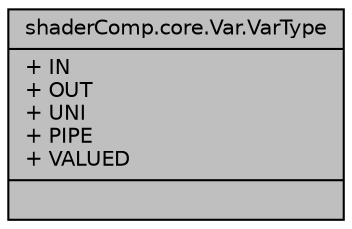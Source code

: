 digraph "shaderComp.core.Var.VarType"
{
  edge [fontname="Helvetica",fontsize="10",labelfontname="Helvetica",labelfontsize="10"];
  node [fontname="Helvetica",fontsize="10",shape=record];
  Node1 [label="{shaderComp.core.Var.VarType\n|+ IN\l+ OUT\l+ UNI\l+ PIPE\l+ VALUED\l|}",height=0.2,width=0.4,color="black", fillcolor="grey75", style="filled" fontcolor="black"];
}
